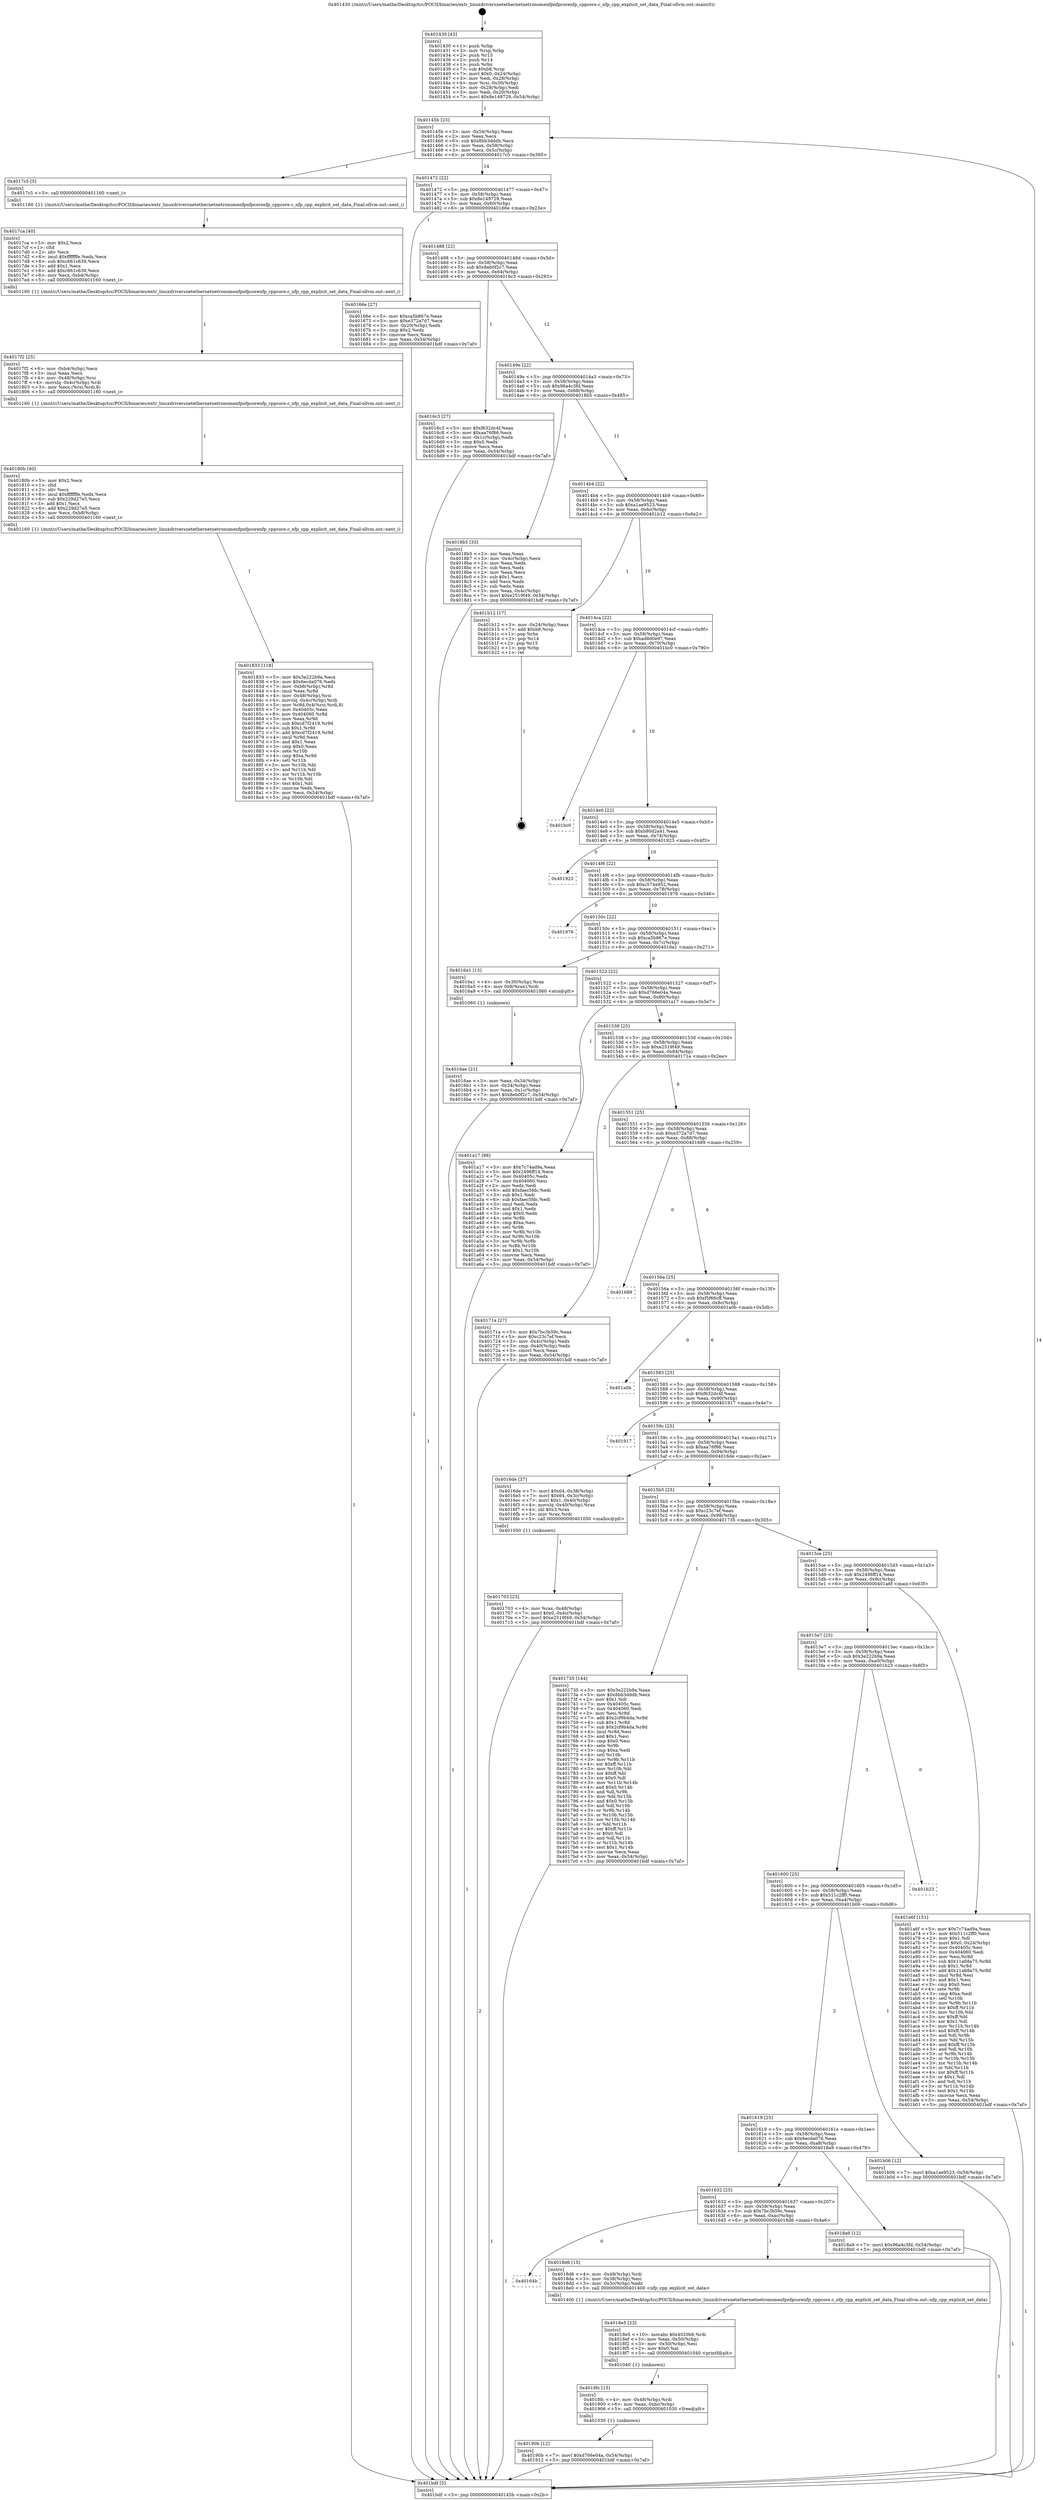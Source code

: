 digraph "0x401430" {
  label = "0x401430 (/mnt/c/Users/mathe/Desktop/tcc/POCII/binaries/extr_linuxdriversnetethernetnetronomenfpnfpcorenfp_cppcore.c_nfp_cpp_explicit_set_data_Final-ollvm.out::main(0))"
  labelloc = "t"
  node[shape=record]

  Entry [label="",width=0.3,height=0.3,shape=circle,fillcolor=black,style=filled]
  "0x40145b" [label="{
     0x40145b [23]\l
     | [instrs]\l
     &nbsp;&nbsp;0x40145b \<+3\>: mov -0x54(%rbp),%eax\l
     &nbsp;&nbsp;0x40145e \<+2\>: mov %eax,%ecx\l
     &nbsp;&nbsp;0x401460 \<+6\>: sub $0x8bb3dddb,%ecx\l
     &nbsp;&nbsp;0x401466 \<+3\>: mov %eax,-0x58(%rbp)\l
     &nbsp;&nbsp;0x401469 \<+3\>: mov %ecx,-0x5c(%rbp)\l
     &nbsp;&nbsp;0x40146c \<+6\>: je 00000000004017c5 \<main+0x395\>\l
  }"]
  "0x4017c5" [label="{
     0x4017c5 [5]\l
     | [instrs]\l
     &nbsp;&nbsp;0x4017c5 \<+5\>: call 0000000000401160 \<next_i\>\l
     | [calls]\l
     &nbsp;&nbsp;0x401160 \{1\} (/mnt/c/Users/mathe/Desktop/tcc/POCII/binaries/extr_linuxdriversnetethernetnetronomenfpnfpcorenfp_cppcore.c_nfp_cpp_explicit_set_data_Final-ollvm.out::next_i)\l
  }"]
  "0x401472" [label="{
     0x401472 [22]\l
     | [instrs]\l
     &nbsp;&nbsp;0x401472 \<+5\>: jmp 0000000000401477 \<main+0x47\>\l
     &nbsp;&nbsp;0x401477 \<+3\>: mov -0x58(%rbp),%eax\l
     &nbsp;&nbsp;0x40147a \<+5\>: sub $0x8e149729,%eax\l
     &nbsp;&nbsp;0x40147f \<+3\>: mov %eax,-0x60(%rbp)\l
     &nbsp;&nbsp;0x401482 \<+6\>: je 000000000040166e \<main+0x23e\>\l
  }"]
  Exit [label="",width=0.3,height=0.3,shape=circle,fillcolor=black,style=filled,peripheries=2]
  "0x40166e" [label="{
     0x40166e [27]\l
     | [instrs]\l
     &nbsp;&nbsp;0x40166e \<+5\>: mov $0xca5b867e,%eax\l
     &nbsp;&nbsp;0x401673 \<+5\>: mov $0xe372a7d7,%ecx\l
     &nbsp;&nbsp;0x401678 \<+3\>: mov -0x20(%rbp),%edx\l
     &nbsp;&nbsp;0x40167b \<+3\>: cmp $0x2,%edx\l
     &nbsp;&nbsp;0x40167e \<+3\>: cmovne %ecx,%eax\l
     &nbsp;&nbsp;0x401681 \<+3\>: mov %eax,-0x54(%rbp)\l
     &nbsp;&nbsp;0x401684 \<+5\>: jmp 0000000000401bdf \<main+0x7af\>\l
  }"]
  "0x401488" [label="{
     0x401488 [22]\l
     | [instrs]\l
     &nbsp;&nbsp;0x401488 \<+5\>: jmp 000000000040148d \<main+0x5d\>\l
     &nbsp;&nbsp;0x40148d \<+3\>: mov -0x58(%rbp),%eax\l
     &nbsp;&nbsp;0x401490 \<+5\>: sub $0x8eb0f2c7,%eax\l
     &nbsp;&nbsp;0x401495 \<+3\>: mov %eax,-0x64(%rbp)\l
     &nbsp;&nbsp;0x401498 \<+6\>: je 00000000004016c3 \<main+0x293\>\l
  }"]
  "0x401bdf" [label="{
     0x401bdf [5]\l
     | [instrs]\l
     &nbsp;&nbsp;0x401bdf \<+5\>: jmp 000000000040145b \<main+0x2b\>\l
  }"]
  "0x401430" [label="{
     0x401430 [43]\l
     | [instrs]\l
     &nbsp;&nbsp;0x401430 \<+1\>: push %rbp\l
     &nbsp;&nbsp;0x401431 \<+3\>: mov %rsp,%rbp\l
     &nbsp;&nbsp;0x401434 \<+2\>: push %r15\l
     &nbsp;&nbsp;0x401436 \<+2\>: push %r14\l
     &nbsp;&nbsp;0x401438 \<+1\>: push %rbx\l
     &nbsp;&nbsp;0x401439 \<+7\>: sub $0xb8,%rsp\l
     &nbsp;&nbsp;0x401440 \<+7\>: movl $0x0,-0x24(%rbp)\l
     &nbsp;&nbsp;0x401447 \<+3\>: mov %edi,-0x28(%rbp)\l
     &nbsp;&nbsp;0x40144a \<+4\>: mov %rsi,-0x30(%rbp)\l
     &nbsp;&nbsp;0x40144e \<+3\>: mov -0x28(%rbp),%edi\l
     &nbsp;&nbsp;0x401451 \<+3\>: mov %edi,-0x20(%rbp)\l
     &nbsp;&nbsp;0x401454 \<+7\>: movl $0x8e149729,-0x54(%rbp)\l
  }"]
  "0x40190b" [label="{
     0x40190b [12]\l
     | [instrs]\l
     &nbsp;&nbsp;0x40190b \<+7\>: movl $0xd766e04a,-0x54(%rbp)\l
     &nbsp;&nbsp;0x401912 \<+5\>: jmp 0000000000401bdf \<main+0x7af\>\l
  }"]
  "0x4016c3" [label="{
     0x4016c3 [27]\l
     | [instrs]\l
     &nbsp;&nbsp;0x4016c3 \<+5\>: mov $0xf632dc4f,%eax\l
     &nbsp;&nbsp;0x4016c8 \<+5\>: mov $0xaa76f86,%ecx\l
     &nbsp;&nbsp;0x4016cd \<+3\>: mov -0x1c(%rbp),%edx\l
     &nbsp;&nbsp;0x4016d0 \<+3\>: cmp $0x0,%edx\l
     &nbsp;&nbsp;0x4016d3 \<+3\>: cmove %ecx,%eax\l
     &nbsp;&nbsp;0x4016d6 \<+3\>: mov %eax,-0x54(%rbp)\l
     &nbsp;&nbsp;0x4016d9 \<+5\>: jmp 0000000000401bdf \<main+0x7af\>\l
  }"]
  "0x40149e" [label="{
     0x40149e [22]\l
     | [instrs]\l
     &nbsp;&nbsp;0x40149e \<+5\>: jmp 00000000004014a3 \<main+0x73\>\l
     &nbsp;&nbsp;0x4014a3 \<+3\>: mov -0x58(%rbp),%eax\l
     &nbsp;&nbsp;0x4014a6 \<+5\>: sub $0x96a4c3fd,%eax\l
     &nbsp;&nbsp;0x4014ab \<+3\>: mov %eax,-0x68(%rbp)\l
     &nbsp;&nbsp;0x4014ae \<+6\>: je 00000000004018b5 \<main+0x485\>\l
  }"]
  "0x4018fc" [label="{
     0x4018fc [15]\l
     | [instrs]\l
     &nbsp;&nbsp;0x4018fc \<+4\>: mov -0x48(%rbp),%rdi\l
     &nbsp;&nbsp;0x401900 \<+6\>: mov %eax,-0xbc(%rbp)\l
     &nbsp;&nbsp;0x401906 \<+5\>: call 0000000000401030 \<free@plt\>\l
     | [calls]\l
     &nbsp;&nbsp;0x401030 \{1\} (unknown)\l
  }"]
  "0x4018b5" [label="{
     0x4018b5 [33]\l
     | [instrs]\l
     &nbsp;&nbsp;0x4018b5 \<+2\>: xor %eax,%eax\l
     &nbsp;&nbsp;0x4018b7 \<+3\>: mov -0x4c(%rbp),%ecx\l
     &nbsp;&nbsp;0x4018ba \<+2\>: mov %eax,%edx\l
     &nbsp;&nbsp;0x4018bc \<+2\>: sub %ecx,%edx\l
     &nbsp;&nbsp;0x4018be \<+2\>: mov %eax,%ecx\l
     &nbsp;&nbsp;0x4018c0 \<+3\>: sub $0x1,%ecx\l
     &nbsp;&nbsp;0x4018c3 \<+2\>: add %ecx,%edx\l
     &nbsp;&nbsp;0x4018c5 \<+2\>: sub %edx,%eax\l
     &nbsp;&nbsp;0x4018c7 \<+3\>: mov %eax,-0x4c(%rbp)\l
     &nbsp;&nbsp;0x4018ca \<+7\>: movl $0xe2519f49,-0x54(%rbp)\l
     &nbsp;&nbsp;0x4018d1 \<+5\>: jmp 0000000000401bdf \<main+0x7af\>\l
  }"]
  "0x4014b4" [label="{
     0x4014b4 [22]\l
     | [instrs]\l
     &nbsp;&nbsp;0x4014b4 \<+5\>: jmp 00000000004014b9 \<main+0x89\>\l
     &nbsp;&nbsp;0x4014b9 \<+3\>: mov -0x58(%rbp),%eax\l
     &nbsp;&nbsp;0x4014bc \<+5\>: sub $0xa1ae9523,%eax\l
     &nbsp;&nbsp;0x4014c1 \<+3\>: mov %eax,-0x6c(%rbp)\l
     &nbsp;&nbsp;0x4014c4 \<+6\>: je 0000000000401b12 \<main+0x6e2\>\l
  }"]
  "0x4018e5" [label="{
     0x4018e5 [23]\l
     | [instrs]\l
     &nbsp;&nbsp;0x4018e5 \<+10\>: movabs $0x4020b6,%rdi\l
     &nbsp;&nbsp;0x4018ef \<+3\>: mov %eax,-0x50(%rbp)\l
     &nbsp;&nbsp;0x4018f2 \<+3\>: mov -0x50(%rbp),%esi\l
     &nbsp;&nbsp;0x4018f5 \<+2\>: mov $0x0,%al\l
     &nbsp;&nbsp;0x4018f7 \<+5\>: call 0000000000401040 \<printf@plt\>\l
     | [calls]\l
     &nbsp;&nbsp;0x401040 \{1\} (unknown)\l
  }"]
  "0x401b12" [label="{
     0x401b12 [17]\l
     | [instrs]\l
     &nbsp;&nbsp;0x401b12 \<+3\>: mov -0x24(%rbp),%eax\l
     &nbsp;&nbsp;0x401b15 \<+7\>: add $0xb8,%rsp\l
     &nbsp;&nbsp;0x401b1c \<+1\>: pop %rbx\l
     &nbsp;&nbsp;0x401b1d \<+2\>: pop %r14\l
     &nbsp;&nbsp;0x401b1f \<+2\>: pop %r15\l
     &nbsp;&nbsp;0x401b21 \<+1\>: pop %rbp\l
     &nbsp;&nbsp;0x401b22 \<+1\>: ret\l
  }"]
  "0x4014ca" [label="{
     0x4014ca [22]\l
     | [instrs]\l
     &nbsp;&nbsp;0x4014ca \<+5\>: jmp 00000000004014cf \<main+0x9f\>\l
     &nbsp;&nbsp;0x4014cf \<+3\>: mov -0x58(%rbp),%eax\l
     &nbsp;&nbsp;0x4014d2 \<+5\>: sub $0xad8d0e97,%eax\l
     &nbsp;&nbsp;0x4014d7 \<+3\>: mov %eax,-0x70(%rbp)\l
     &nbsp;&nbsp;0x4014da \<+6\>: je 0000000000401bc0 \<main+0x790\>\l
  }"]
  "0x40164b" [label="{
     0x40164b\l
  }", style=dashed]
  "0x401bc0" [label="{
     0x401bc0\l
  }", style=dashed]
  "0x4014e0" [label="{
     0x4014e0 [22]\l
     | [instrs]\l
     &nbsp;&nbsp;0x4014e0 \<+5\>: jmp 00000000004014e5 \<main+0xb5\>\l
     &nbsp;&nbsp;0x4014e5 \<+3\>: mov -0x58(%rbp),%eax\l
     &nbsp;&nbsp;0x4014e8 \<+5\>: sub $0xb80d2a41,%eax\l
     &nbsp;&nbsp;0x4014ed \<+3\>: mov %eax,-0x74(%rbp)\l
     &nbsp;&nbsp;0x4014f0 \<+6\>: je 0000000000401923 \<main+0x4f3\>\l
  }"]
  "0x4018d6" [label="{
     0x4018d6 [15]\l
     | [instrs]\l
     &nbsp;&nbsp;0x4018d6 \<+4\>: mov -0x48(%rbp),%rdi\l
     &nbsp;&nbsp;0x4018da \<+3\>: mov -0x38(%rbp),%esi\l
     &nbsp;&nbsp;0x4018dd \<+3\>: mov -0x3c(%rbp),%edx\l
     &nbsp;&nbsp;0x4018e0 \<+5\>: call 0000000000401400 \<nfp_cpp_explicit_set_data\>\l
     | [calls]\l
     &nbsp;&nbsp;0x401400 \{1\} (/mnt/c/Users/mathe/Desktop/tcc/POCII/binaries/extr_linuxdriversnetethernetnetronomenfpnfpcorenfp_cppcore.c_nfp_cpp_explicit_set_data_Final-ollvm.out::nfp_cpp_explicit_set_data)\l
  }"]
  "0x401923" [label="{
     0x401923\l
  }", style=dashed]
  "0x4014f6" [label="{
     0x4014f6 [22]\l
     | [instrs]\l
     &nbsp;&nbsp;0x4014f6 \<+5\>: jmp 00000000004014fb \<main+0xcb\>\l
     &nbsp;&nbsp;0x4014fb \<+3\>: mov -0x58(%rbp),%eax\l
     &nbsp;&nbsp;0x4014fe \<+5\>: sub $0xc574a952,%eax\l
     &nbsp;&nbsp;0x401503 \<+3\>: mov %eax,-0x78(%rbp)\l
     &nbsp;&nbsp;0x401506 \<+6\>: je 0000000000401976 \<main+0x546\>\l
  }"]
  "0x401632" [label="{
     0x401632 [25]\l
     | [instrs]\l
     &nbsp;&nbsp;0x401632 \<+5\>: jmp 0000000000401637 \<main+0x207\>\l
     &nbsp;&nbsp;0x401637 \<+3\>: mov -0x58(%rbp),%eax\l
     &nbsp;&nbsp;0x40163a \<+5\>: sub $0x7bc3b59c,%eax\l
     &nbsp;&nbsp;0x40163f \<+6\>: mov %eax,-0xac(%rbp)\l
     &nbsp;&nbsp;0x401645 \<+6\>: je 00000000004018d6 \<main+0x4a6\>\l
  }"]
  "0x401976" [label="{
     0x401976\l
  }", style=dashed]
  "0x40150c" [label="{
     0x40150c [22]\l
     | [instrs]\l
     &nbsp;&nbsp;0x40150c \<+5\>: jmp 0000000000401511 \<main+0xe1\>\l
     &nbsp;&nbsp;0x401511 \<+3\>: mov -0x58(%rbp),%eax\l
     &nbsp;&nbsp;0x401514 \<+5\>: sub $0xca5b867e,%eax\l
     &nbsp;&nbsp;0x401519 \<+3\>: mov %eax,-0x7c(%rbp)\l
     &nbsp;&nbsp;0x40151c \<+6\>: je 00000000004016a1 \<main+0x271\>\l
  }"]
  "0x4018a9" [label="{
     0x4018a9 [12]\l
     | [instrs]\l
     &nbsp;&nbsp;0x4018a9 \<+7\>: movl $0x96a4c3fd,-0x54(%rbp)\l
     &nbsp;&nbsp;0x4018b0 \<+5\>: jmp 0000000000401bdf \<main+0x7af\>\l
  }"]
  "0x4016a1" [label="{
     0x4016a1 [13]\l
     | [instrs]\l
     &nbsp;&nbsp;0x4016a1 \<+4\>: mov -0x30(%rbp),%rax\l
     &nbsp;&nbsp;0x4016a5 \<+4\>: mov 0x8(%rax),%rdi\l
     &nbsp;&nbsp;0x4016a9 \<+5\>: call 0000000000401060 \<atoi@plt\>\l
     | [calls]\l
     &nbsp;&nbsp;0x401060 \{1\} (unknown)\l
  }"]
  "0x401522" [label="{
     0x401522 [22]\l
     | [instrs]\l
     &nbsp;&nbsp;0x401522 \<+5\>: jmp 0000000000401527 \<main+0xf7\>\l
     &nbsp;&nbsp;0x401527 \<+3\>: mov -0x58(%rbp),%eax\l
     &nbsp;&nbsp;0x40152a \<+5\>: sub $0xd766e04a,%eax\l
     &nbsp;&nbsp;0x40152f \<+3\>: mov %eax,-0x80(%rbp)\l
     &nbsp;&nbsp;0x401532 \<+6\>: je 0000000000401a17 \<main+0x5e7\>\l
  }"]
  "0x4016ae" [label="{
     0x4016ae [21]\l
     | [instrs]\l
     &nbsp;&nbsp;0x4016ae \<+3\>: mov %eax,-0x34(%rbp)\l
     &nbsp;&nbsp;0x4016b1 \<+3\>: mov -0x34(%rbp),%eax\l
     &nbsp;&nbsp;0x4016b4 \<+3\>: mov %eax,-0x1c(%rbp)\l
     &nbsp;&nbsp;0x4016b7 \<+7\>: movl $0x8eb0f2c7,-0x54(%rbp)\l
     &nbsp;&nbsp;0x4016be \<+5\>: jmp 0000000000401bdf \<main+0x7af\>\l
  }"]
  "0x401619" [label="{
     0x401619 [25]\l
     | [instrs]\l
     &nbsp;&nbsp;0x401619 \<+5\>: jmp 000000000040161e \<main+0x1ee\>\l
     &nbsp;&nbsp;0x40161e \<+3\>: mov -0x58(%rbp),%eax\l
     &nbsp;&nbsp;0x401621 \<+5\>: sub $0x6ecda076,%eax\l
     &nbsp;&nbsp;0x401626 \<+6\>: mov %eax,-0xa8(%rbp)\l
     &nbsp;&nbsp;0x40162c \<+6\>: je 00000000004018a9 \<main+0x479\>\l
  }"]
  "0x401a17" [label="{
     0x401a17 [88]\l
     | [instrs]\l
     &nbsp;&nbsp;0x401a17 \<+5\>: mov $0x7c74ad9a,%eax\l
     &nbsp;&nbsp;0x401a1c \<+5\>: mov $0x2496ff14,%ecx\l
     &nbsp;&nbsp;0x401a21 \<+7\>: mov 0x40405c,%edx\l
     &nbsp;&nbsp;0x401a28 \<+7\>: mov 0x404060,%esi\l
     &nbsp;&nbsp;0x401a2f \<+2\>: mov %edx,%edi\l
     &nbsp;&nbsp;0x401a31 \<+6\>: add $0xfaec5fdc,%edi\l
     &nbsp;&nbsp;0x401a37 \<+3\>: sub $0x1,%edi\l
     &nbsp;&nbsp;0x401a3a \<+6\>: sub $0xfaec5fdc,%edi\l
     &nbsp;&nbsp;0x401a40 \<+3\>: imul %edi,%edx\l
     &nbsp;&nbsp;0x401a43 \<+3\>: and $0x1,%edx\l
     &nbsp;&nbsp;0x401a46 \<+3\>: cmp $0x0,%edx\l
     &nbsp;&nbsp;0x401a49 \<+4\>: sete %r8b\l
     &nbsp;&nbsp;0x401a4d \<+3\>: cmp $0xa,%esi\l
     &nbsp;&nbsp;0x401a50 \<+4\>: setl %r9b\l
     &nbsp;&nbsp;0x401a54 \<+3\>: mov %r8b,%r10b\l
     &nbsp;&nbsp;0x401a57 \<+3\>: and %r9b,%r10b\l
     &nbsp;&nbsp;0x401a5a \<+3\>: xor %r9b,%r8b\l
     &nbsp;&nbsp;0x401a5d \<+3\>: or %r8b,%r10b\l
     &nbsp;&nbsp;0x401a60 \<+4\>: test $0x1,%r10b\l
     &nbsp;&nbsp;0x401a64 \<+3\>: cmovne %ecx,%eax\l
     &nbsp;&nbsp;0x401a67 \<+3\>: mov %eax,-0x54(%rbp)\l
     &nbsp;&nbsp;0x401a6a \<+5\>: jmp 0000000000401bdf \<main+0x7af\>\l
  }"]
  "0x401538" [label="{
     0x401538 [25]\l
     | [instrs]\l
     &nbsp;&nbsp;0x401538 \<+5\>: jmp 000000000040153d \<main+0x10d\>\l
     &nbsp;&nbsp;0x40153d \<+3\>: mov -0x58(%rbp),%eax\l
     &nbsp;&nbsp;0x401540 \<+5\>: sub $0xe2519f49,%eax\l
     &nbsp;&nbsp;0x401545 \<+6\>: mov %eax,-0x84(%rbp)\l
     &nbsp;&nbsp;0x40154b \<+6\>: je 000000000040171a \<main+0x2ea\>\l
  }"]
  "0x401b06" [label="{
     0x401b06 [12]\l
     | [instrs]\l
     &nbsp;&nbsp;0x401b06 \<+7\>: movl $0xa1ae9523,-0x54(%rbp)\l
     &nbsp;&nbsp;0x401b0d \<+5\>: jmp 0000000000401bdf \<main+0x7af\>\l
  }"]
  "0x40171a" [label="{
     0x40171a [27]\l
     | [instrs]\l
     &nbsp;&nbsp;0x40171a \<+5\>: mov $0x7bc3b59c,%eax\l
     &nbsp;&nbsp;0x40171f \<+5\>: mov $0xc23c7ef,%ecx\l
     &nbsp;&nbsp;0x401724 \<+3\>: mov -0x4c(%rbp),%edx\l
     &nbsp;&nbsp;0x401727 \<+3\>: cmp -0x40(%rbp),%edx\l
     &nbsp;&nbsp;0x40172a \<+3\>: cmovl %ecx,%eax\l
     &nbsp;&nbsp;0x40172d \<+3\>: mov %eax,-0x54(%rbp)\l
     &nbsp;&nbsp;0x401730 \<+5\>: jmp 0000000000401bdf \<main+0x7af\>\l
  }"]
  "0x401551" [label="{
     0x401551 [25]\l
     | [instrs]\l
     &nbsp;&nbsp;0x401551 \<+5\>: jmp 0000000000401556 \<main+0x126\>\l
     &nbsp;&nbsp;0x401556 \<+3\>: mov -0x58(%rbp),%eax\l
     &nbsp;&nbsp;0x401559 \<+5\>: sub $0xe372a7d7,%eax\l
     &nbsp;&nbsp;0x40155e \<+6\>: mov %eax,-0x88(%rbp)\l
     &nbsp;&nbsp;0x401564 \<+6\>: je 0000000000401689 \<main+0x259\>\l
  }"]
  "0x401600" [label="{
     0x401600 [25]\l
     | [instrs]\l
     &nbsp;&nbsp;0x401600 \<+5\>: jmp 0000000000401605 \<main+0x1d5\>\l
     &nbsp;&nbsp;0x401605 \<+3\>: mov -0x58(%rbp),%eax\l
     &nbsp;&nbsp;0x401608 \<+5\>: sub $0x511c2ff0,%eax\l
     &nbsp;&nbsp;0x40160d \<+6\>: mov %eax,-0xa4(%rbp)\l
     &nbsp;&nbsp;0x401613 \<+6\>: je 0000000000401b06 \<main+0x6d6\>\l
  }"]
  "0x401689" [label="{
     0x401689\l
  }", style=dashed]
  "0x40156a" [label="{
     0x40156a [25]\l
     | [instrs]\l
     &nbsp;&nbsp;0x40156a \<+5\>: jmp 000000000040156f \<main+0x13f\>\l
     &nbsp;&nbsp;0x40156f \<+3\>: mov -0x58(%rbp),%eax\l
     &nbsp;&nbsp;0x401572 \<+5\>: sub $0xf5f66cff,%eax\l
     &nbsp;&nbsp;0x401577 \<+6\>: mov %eax,-0x8c(%rbp)\l
     &nbsp;&nbsp;0x40157d \<+6\>: je 0000000000401a0b \<main+0x5db\>\l
  }"]
  "0x401b23" [label="{
     0x401b23\l
  }", style=dashed]
  "0x401a0b" [label="{
     0x401a0b\l
  }", style=dashed]
  "0x401583" [label="{
     0x401583 [25]\l
     | [instrs]\l
     &nbsp;&nbsp;0x401583 \<+5\>: jmp 0000000000401588 \<main+0x158\>\l
     &nbsp;&nbsp;0x401588 \<+3\>: mov -0x58(%rbp),%eax\l
     &nbsp;&nbsp;0x40158b \<+5\>: sub $0xf632dc4f,%eax\l
     &nbsp;&nbsp;0x401590 \<+6\>: mov %eax,-0x90(%rbp)\l
     &nbsp;&nbsp;0x401596 \<+6\>: je 0000000000401917 \<main+0x4e7\>\l
  }"]
  "0x4015e7" [label="{
     0x4015e7 [25]\l
     | [instrs]\l
     &nbsp;&nbsp;0x4015e7 \<+5\>: jmp 00000000004015ec \<main+0x1bc\>\l
     &nbsp;&nbsp;0x4015ec \<+3\>: mov -0x58(%rbp),%eax\l
     &nbsp;&nbsp;0x4015ef \<+5\>: sub $0x3e222b9a,%eax\l
     &nbsp;&nbsp;0x4015f4 \<+6\>: mov %eax,-0xa0(%rbp)\l
     &nbsp;&nbsp;0x4015fa \<+6\>: je 0000000000401b23 \<main+0x6f3\>\l
  }"]
  "0x401917" [label="{
     0x401917\l
  }", style=dashed]
  "0x40159c" [label="{
     0x40159c [25]\l
     | [instrs]\l
     &nbsp;&nbsp;0x40159c \<+5\>: jmp 00000000004015a1 \<main+0x171\>\l
     &nbsp;&nbsp;0x4015a1 \<+3\>: mov -0x58(%rbp),%eax\l
     &nbsp;&nbsp;0x4015a4 \<+5\>: sub $0xaa76f86,%eax\l
     &nbsp;&nbsp;0x4015a9 \<+6\>: mov %eax,-0x94(%rbp)\l
     &nbsp;&nbsp;0x4015af \<+6\>: je 00000000004016de \<main+0x2ae\>\l
  }"]
  "0x401a6f" [label="{
     0x401a6f [151]\l
     | [instrs]\l
     &nbsp;&nbsp;0x401a6f \<+5\>: mov $0x7c74ad9a,%eax\l
     &nbsp;&nbsp;0x401a74 \<+5\>: mov $0x511c2ff0,%ecx\l
     &nbsp;&nbsp;0x401a79 \<+2\>: mov $0x1,%dl\l
     &nbsp;&nbsp;0x401a7b \<+7\>: movl $0x0,-0x24(%rbp)\l
     &nbsp;&nbsp;0x401a82 \<+7\>: mov 0x40405c,%esi\l
     &nbsp;&nbsp;0x401a89 \<+7\>: mov 0x404060,%edi\l
     &nbsp;&nbsp;0x401a90 \<+3\>: mov %esi,%r8d\l
     &nbsp;&nbsp;0x401a93 \<+7\>: sub $0x11a68a75,%r8d\l
     &nbsp;&nbsp;0x401a9a \<+4\>: sub $0x1,%r8d\l
     &nbsp;&nbsp;0x401a9e \<+7\>: add $0x11a68a75,%r8d\l
     &nbsp;&nbsp;0x401aa5 \<+4\>: imul %r8d,%esi\l
     &nbsp;&nbsp;0x401aa9 \<+3\>: and $0x1,%esi\l
     &nbsp;&nbsp;0x401aac \<+3\>: cmp $0x0,%esi\l
     &nbsp;&nbsp;0x401aaf \<+4\>: sete %r9b\l
     &nbsp;&nbsp;0x401ab3 \<+3\>: cmp $0xa,%edi\l
     &nbsp;&nbsp;0x401ab6 \<+4\>: setl %r10b\l
     &nbsp;&nbsp;0x401aba \<+3\>: mov %r9b,%r11b\l
     &nbsp;&nbsp;0x401abd \<+4\>: xor $0xff,%r11b\l
     &nbsp;&nbsp;0x401ac1 \<+3\>: mov %r10b,%bl\l
     &nbsp;&nbsp;0x401ac4 \<+3\>: xor $0xff,%bl\l
     &nbsp;&nbsp;0x401ac7 \<+3\>: xor $0x1,%dl\l
     &nbsp;&nbsp;0x401aca \<+3\>: mov %r11b,%r14b\l
     &nbsp;&nbsp;0x401acd \<+4\>: and $0xff,%r14b\l
     &nbsp;&nbsp;0x401ad1 \<+3\>: and %dl,%r9b\l
     &nbsp;&nbsp;0x401ad4 \<+3\>: mov %bl,%r15b\l
     &nbsp;&nbsp;0x401ad7 \<+4\>: and $0xff,%r15b\l
     &nbsp;&nbsp;0x401adb \<+3\>: and %dl,%r10b\l
     &nbsp;&nbsp;0x401ade \<+3\>: or %r9b,%r14b\l
     &nbsp;&nbsp;0x401ae1 \<+3\>: or %r10b,%r15b\l
     &nbsp;&nbsp;0x401ae4 \<+3\>: xor %r15b,%r14b\l
     &nbsp;&nbsp;0x401ae7 \<+3\>: or %bl,%r11b\l
     &nbsp;&nbsp;0x401aea \<+4\>: xor $0xff,%r11b\l
     &nbsp;&nbsp;0x401aee \<+3\>: or $0x1,%dl\l
     &nbsp;&nbsp;0x401af1 \<+3\>: and %dl,%r11b\l
     &nbsp;&nbsp;0x401af4 \<+3\>: or %r11b,%r14b\l
     &nbsp;&nbsp;0x401af7 \<+4\>: test $0x1,%r14b\l
     &nbsp;&nbsp;0x401afb \<+3\>: cmovne %ecx,%eax\l
     &nbsp;&nbsp;0x401afe \<+3\>: mov %eax,-0x54(%rbp)\l
     &nbsp;&nbsp;0x401b01 \<+5\>: jmp 0000000000401bdf \<main+0x7af\>\l
  }"]
  "0x4016de" [label="{
     0x4016de [37]\l
     | [instrs]\l
     &nbsp;&nbsp;0x4016de \<+7\>: movl $0x64,-0x38(%rbp)\l
     &nbsp;&nbsp;0x4016e5 \<+7\>: movl $0x64,-0x3c(%rbp)\l
     &nbsp;&nbsp;0x4016ec \<+7\>: movl $0x1,-0x40(%rbp)\l
     &nbsp;&nbsp;0x4016f3 \<+4\>: movslq -0x40(%rbp),%rax\l
     &nbsp;&nbsp;0x4016f7 \<+4\>: shl $0x3,%rax\l
     &nbsp;&nbsp;0x4016fb \<+3\>: mov %rax,%rdi\l
     &nbsp;&nbsp;0x4016fe \<+5\>: call 0000000000401050 \<malloc@plt\>\l
     | [calls]\l
     &nbsp;&nbsp;0x401050 \{1\} (unknown)\l
  }"]
  "0x4015b5" [label="{
     0x4015b5 [25]\l
     | [instrs]\l
     &nbsp;&nbsp;0x4015b5 \<+5\>: jmp 00000000004015ba \<main+0x18a\>\l
     &nbsp;&nbsp;0x4015ba \<+3\>: mov -0x58(%rbp),%eax\l
     &nbsp;&nbsp;0x4015bd \<+5\>: sub $0xc23c7ef,%eax\l
     &nbsp;&nbsp;0x4015c2 \<+6\>: mov %eax,-0x98(%rbp)\l
     &nbsp;&nbsp;0x4015c8 \<+6\>: je 0000000000401735 \<main+0x305\>\l
  }"]
  "0x401703" [label="{
     0x401703 [23]\l
     | [instrs]\l
     &nbsp;&nbsp;0x401703 \<+4\>: mov %rax,-0x48(%rbp)\l
     &nbsp;&nbsp;0x401707 \<+7\>: movl $0x0,-0x4c(%rbp)\l
     &nbsp;&nbsp;0x40170e \<+7\>: movl $0xe2519f49,-0x54(%rbp)\l
     &nbsp;&nbsp;0x401715 \<+5\>: jmp 0000000000401bdf \<main+0x7af\>\l
  }"]
  "0x401833" [label="{
     0x401833 [118]\l
     | [instrs]\l
     &nbsp;&nbsp;0x401833 \<+5\>: mov $0x3e222b9a,%ecx\l
     &nbsp;&nbsp;0x401838 \<+5\>: mov $0x6ecda076,%edx\l
     &nbsp;&nbsp;0x40183d \<+7\>: mov -0xb8(%rbp),%r8d\l
     &nbsp;&nbsp;0x401844 \<+4\>: imul %eax,%r8d\l
     &nbsp;&nbsp;0x401848 \<+4\>: mov -0x48(%rbp),%rsi\l
     &nbsp;&nbsp;0x40184c \<+4\>: movslq -0x4c(%rbp),%rdi\l
     &nbsp;&nbsp;0x401850 \<+5\>: mov %r8d,0x4(%rsi,%rdi,8)\l
     &nbsp;&nbsp;0x401855 \<+7\>: mov 0x40405c,%eax\l
     &nbsp;&nbsp;0x40185c \<+8\>: mov 0x404060,%r8d\l
     &nbsp;&nbsp;0x401864 \<+3\>: mov %eax,%r9d\l
     &nbsp;&nbsp;0x401867 \<+7\>: sub $0xcd7f2419,%r9d\l
     &nbsp;&nbsp;0x40186e \<+4\>: sub $0x1,%r9d\l
     &nbsp;&nbsp;0x401872 \<+7\>: add $0xcd7f2419,%r9d\l
     &nbsp;&nbsp;0x401879 \<+4\>: imul %r9d,%eax\l
     &nbsp;&nbsp;0x40187d \<+3\>: and $0x1,%eax\l
     &nbsp;&nbsp;0x401880 \<+3\>: cmp $0x0,%eax\l
     &nbsp;&nbsp;0x401883 \<+4\>: sete %r10b\l
     &nbsp;&nbsp;0x401887 \<+4\>: cmp $0xa,%r8d\l
     &nbsp;&nbsp;0x40188b \<+4\>: setl %r11b\l
     &nbsp;&nbsp;0x40188f \<+3\>: mov %r10b,%bl\l
     &nbsp;&nbsp;0x401892 \<+3\>: and %r11b,%bl\l
     &nbsp;&nbsp;0x401895 \<+3\>: xor %r11b,%r10b\l
     &nbsp;&nbsp;0x401898 \<+3\>: or %r10b,%bl\l
     &nbsp;&nbsp;0x40189b \<+3\>: test $0x1,%bl\l
     &nbsp;&nbsp;0x40189e \<+3\>: cmovne %edx,%ecx\l
     &nbsp;&nbsp;0x4018a1 \<+3\>: mov %ecx,-0x54(%rbp)\l
     &nbsp;&nbsp;0x4018a4 \<+5\>: jmp 0000000000401bdf \<main+0x7af\>\l
  }"]
  "0x401735" [label="{
     0x401735 [144]\l
     | [instrs]\l
     &nbsp;&nbsp;0x401735 \<+5\>: mov $0x3e222b9a,%eax\l
     &nbsp;&nbsp;0x40173a \<+5\>: mov $0x8bb3dddb,%ecx\l
     &nbsp;&nbsp;0x40173f \<+2\>: mov $0x1,%dl\l
     &nbsp;&nbsp;0x401741 \<+7\>: mov 0x40405c,%esi\l
     &nbsp;&nbsp;0x401748 \<+7\>: mov 0x404060,%edi\l
     &nbsp;&nbsp;0x40174f \<+3\>: mov %esi,%r8d\l
     &nbsp;&nbsp;0x401752 \<+7\>: add $0x2cf9b4da,%r8d\l
     &nbsp;&nbsp;0x401759 \<+4\>: sub $0x1,%r8d\l
     &nbsp;&nbsp;0x40175d \<+7\>: sub $0x2cf9b4da,%r8d\l
     &nbsp;&nbsp;0x401764 \<+4\>: imul %r8d,%esi\l
     &nbsp;&nbsp;0x401768 \<+3\>: and $0x1,%esi\l
     &nbsp;&nbsp;0x40176b \<+3\>: cmp $0x0,%esi\l
     &nbsp;&nbsp;0x40176e \<+4\>: sete %r9b\l
     &nbsp;&nbsp;0x401772 \<+3\>: cmp $0xa,%edi\l
     &nbsp;&nbsp;0x401775 \<+4\>: setl %r10b\l
     &nbsp;&nbsp;0x401779 \<+3\>: mov %r9b,%r11b\l
     &nbsp;&nbsp;0x40177c \<+4\>: xor $0xff,%r11b\l
     &nbsp;&nbsp;0x401780 \<+3\>: mov %r10b,%bl\l
     &nbsp;&nbsp;0x401783 \<+3\>: xor $0xff,%bl\l
     &nbsp;&nbsp;0x401786 \<+3\>: xor $0x0,%dl\l
     &nbsp;&nbsp;0x401789 \<+3\>: mov %r11b,%r14b\l
     &nbsp;&nbsp;0x40178c \<+4\>: and $0x0,%r14b\l
     &nbsp;&nbsp;0x401790 \<+3\>: and %dl,%r9b\l
     &nbsp;&nbsp;0x401793 \<+3\>: mov %bl,%r15b\l
     &nbsp;&nbsp;0x401796 \<+4\>: and $0x0,%r15b\l
     &nbsp;&nbsp;0x40179a \<+3\>: and %dl,%r10b\l
     &nbsp;&nbsp;0x40179d \<+3\>: or %r9b,%r14b\l
     &nbsp;&nbsp;0x4017a0 \<+3\>: or %r10b,%r15b\l
     &nbsp;&nbsp;0x4017a3 \<+3\>: xor %r15b,%r14b\l
     &nbsp;&nbsp;0x4017a6 \<+3\>: or %bl,%r11b\l
     &nbsp;&nbsp;0x4017a9 \<+4\>: xor $0xff,%r11b\l
     &nbsp;&nbsp;0x4017ad \<+3\>: or $0x0,%dl\l
     &nbsp;&nbsp;0x4017b0 \<+3\>: and %dl,%r11b\l
     &nbsp;&nbsp;0x4017b3 \<+3\>: or %r11b,%r14b\l
     &nbsp;&nbsp;0x4017b6 \<+4\>: test $0x1,%r14b\l
     &nbsp;&nbsp;0x4017ba \<+3\>: cmovne %ecx,%eax\l
     &nbsp;&nbsp;0x4017bd \<+3\>: mov %eax,-0x54(%rbp)\l
     &nbsp;&nbsp;0x4017c0 \<+5\>: jmp 0000000000401bdf \<main+0x7af\>\l
  }"]
  "0x4015ce" [label="{
     0x4015ce [25]\l
     | [instrs]\l
     &nbsp;&nbsp;0x4015ce \<+5\>: jmp 00000000004015d3 \<main+0x1a3\>\l
     &nbsp;&nbsp;0x4015d3 \<+3\>: mov -0x58(%rbp),%eax\l
     &nbsp;&nbsp;0x4015d6 \<+5\>: sub $0x2496ff14,%eax\l
     &nbsp;&nbsp;0x4015db \<+6\>: mov %eax,-0x9c(%rbp)\l
     &nbsp;&nbsp;0x4015e1 \<+6\>: je 0000000000401a6f \<main+0x63f\>\l
  }"]
  "0x4017ca" [label="{
     0x4017ca [40]\l
     | [instrs]\l
     &nbsp;&nbsp;0x4017ca \<+5\>: mov $0x2,%ecx\l
     &nbsp;&nbsp;0x4017cf \<+1\>: cltd\l
     &nbsp;&nbsp;0x4017d0 \<+2\>: idiv %ecx\l
     &nbsp;&nbsp;0x4017d2 \<+6\>: imul $0xfffffffe,%edx,%ecx\l
     &nbsp;&nbsp;0x4017d8 \<+6\>: sub $0xc661c639,%ecx\l
     &nbsp;&nbsp;0x4017de \<+3\>: add $0x1,%ecx\l
     &nbsp;&nbsp;0x4017e1 \<+6\>: add $0xc661c639,%ecx\l
     &nbsp;&nbsp;0x4017e7 \<+6\>: mov %ecx,-0xb4(%rbp)\l
     &nbsp;&nbsp;0x4017ed \<+5\>: call 0000000000401160 \<next_i\>\l
     | [calls]\l
     &nbsp;&nbsp;0x401160 \{1\} (/mnt/c/Users/mathe/Desktop/tcc/POCII/binaries/extr_linuxdriversnetethernetnetronomenfpnfpcorenfp_cppcore.c_nfp_cpp_explicit_set_data_Final-ollvm.out::next_i)\l
  }"]
  "0x4017f2" [label="{
     0x4017f2 [25]\l
     | [instrs]\l
     &nbsp;&nbsp;0x4017f2 \<+6\>: mov -0xb4(%rbp),%ecx\l
     &nbsp;&nbsp;0x4017f8 \<+3\>: imul %eax,%ecx\l
     &nbsp;&nbsp;0x4017fb \<+4\>: mov -0x48(%rbp),%rsi\l
     &nbsp;&nbsp;0x4017ff \<+4\>: movslq -0x4c(%rbp),%rdi\l
     &nbsp;&nbsp;0x401803 \<+3\>: mov %ecx,(%rsi,%rdi,8)\l
     &nbsp;&nbsp;0x401806 \<+5\>: call 0000000000401160 \<next_i\>\l
     | [calls]\l
     &nbsp;&nbsp;0x401160 \{1\} (/mnt/c/Users/mathe/Desktop/tcc/POCII/binaries/extr_linuxdriversnetethernetnetronomenfpnfpcorenfp_cppcore.c_nfp_cpp_explicit_set_data_Final-ollvm.out::next_i)\l
  }"]
  "0x40180b" [label="{
     0x40180b [40]\l
     | [instrs]\l
     &nbsp;&nbsp;0x40180b \<+5\>: mov $0x2,%ecx\l
     &nbsp;&nbsp;0x401810 \<+1\>: cltd\l
     &nbsp;&nbsp;0x401811 \<+2\>: idiv %ecx\l
     &nbsp;&nbsp;0x401813 \<+6\>: imul $0xfffffffe,%edx,%ecx\l
     &nbsp;&nbsp;0x401819 \<+6\>: sub $0x229d27e5,%ecx\l
     &nbsp;&nbsp;0x40181f \<+3\>: add $0x1,%ecx\l
     &nbsp;&nbsp;0x401822 \<+6\>: add $0x229d27e5,%ecx\l
     &nbsp;&nbsp;0x401828 \<+6\>: mov %ecx,-0xb8(%rbp)\l
     &nbsp;&nbsp;0x40182e \<+5\>: call 0000000000401160 \<next_i\>\l
     | [calls]\l
     &nbsp;&nbsp;0x401160 \{1\} (/mnt/c/Users/mathe/Desktop/tcc/POCII/binaries/extr_linuxdriversnetethernetnetronomenfpnfpcorenfp_cppcore.c_nfp_cpp_explicit_set_data_Final-ollvm.out::next_i)\l
  }"]
  Entry -> "0x401430" [label=" 1"]
  "0x40145b" -> "0x4017c5" [label=" 1"]
  "0x40145b" -> "0x401472" [label=" 14"]
  "0x401b12" -> Exit [label=" 1"]
  "0x401472" -> "0x40166e" [label=" 1"]
  "0x401472" -> "0x401488" [label=" 13"]
  "0x40166e" -> "0x401bdf" [label=" 1"]
  "0x401430" -> "0x40145b" [label=" 1"]
  "0x401bdf" -> "0x40145b" [label=" 14"]
  "0x401b06" -> "0x401bdf" [label=" 1"]
  "0x401488" -> "0x4016c3" [label=" 1"]
  "0x401488" -> "0x40149e" [label=" 12"]
  "0x401a6f" -> "0x401bdf" [label=" 1"]
  "0x40149e" -> "0x4018b5" [label=" 1"]
  "0x40149e" -> "0x4014b4" [label=" 11"]
  "0x401a17" -> "0x401bdf" [label=" 1"]
  "0x4014b4" -> "0x401b12" [label=" 1"]
  "0x4014b4" -> "0x4014ca" [label=" 10"]
  "0x40190b" -> "0x401bdf" [label=" 1"]
  "0x4014ca" -> "0x401bc0" [label=" 0"]
  "0x4014ca" -> "0x4014e0" [label=" 10"]
  "0x4018fc" -> "0x40190b" [label=" 1"]
  "0x4014e0" -> "0x401923" [label=" 0"]
  "0x4014e0" -> "0x4014f6" [label=" 10"]
  "0x4018e5" -> "0x4018fc" [label=" 1"]
  "0x4014f6" -> "0x401976" [label=" 0"]
  "0x4014f6" -> "0x40150c" [label=" 10"]
  "0x401632" -> "0x40164b" [label=" 0"]
  "0x40150c" -> "0x4016a1" [label=" 1"]
  "0x40150c" -> "0x401522" [label=" 9"]
  "0x4016a1" -> "0x4016ae" [label=" 1"]
  "0x4016ae" -> "0x401bdf" [label=" 1"]
  "0x4016c3" -> "0x401bdf" [label=" 1"]
  "0x401632" -> "0x4018d6" [label=" 1"]
  "0x401522" -> "0x401a17" [label=" 1"]
  "0x401522" -> "0x401538" [label=" 8"]
  "0x4018b5" -> "0x401bdf" [label=" 1"]
  "0x401538" -> "0x40171a" [label=" 2"]
  "0x401538" -> "0x401551" [label=" 6"]
  "0x4018a9" -> "0x401bdf" [label=" 1"]
  "0x401551" -> "0x401689" [label=" 0"]
  "0x401551" -> "0x40156a" [label=" 6"]
  "0x401619" -> "0x4018a9" [label=" 1"]
  "0x40156a" -> "0x401a0b" [label=" 0"]
  "0x40156a" -> "0x401583" [label=" 6"]
  "0x4018d6" -> "0x4018e5" [label=" 1"]
  "0x401583" -> "0x401917" [label=" 0"]
  "0x401583" -> "0x40159c" [label=" 6"]
  "0x401600" -> "0x401b06" [label=" 1"]
  "0x40159c" -> "0x4016de" [label=" 1"]
  "0x40159c" -> "0x4015b5" [label=" 5"]
  "0x4016de" -> "0x401703" [label=" 1"]
  "0x401703" -> "0x401bdf" [label=" 1"]
  "0x40171a" -> "0x401bdf" [label=" 2"]
  "0x401619" -> "0x401632" [label=" 1"]
  "0x4015b5" -> "0x401735" [label=" 1"]
  "0x4015b5" -> "0x4015ce" [label=" 4"]
  "0x401735" -> "0x401bdf" [label=" 1"]
  "0x4017c5" -> "0x4017ca" [label=" 1"]
  "0x4017ca" -> "0x4017f2" [label=" 1"]
  "0x4017f2" -> "0x40180b" [label=" 1"]
  "0x40180b" -> "0x401833" [label=" 1"]
  "0x401833" -> "0x401bdf" [label=" 1"]
  "0x4015e7" -> "0x401600" [label=" 3"]
  "0x4015ce" -> "0x401a6f" [label=" 1"]
  "0x4015ce" -> "0x4015e7" [label=" 3"]
  "0x401600" -> "0x401619" [label=" 2"]
  "0x4015e7" -> "0x401b23" [label=" 0"]
}
